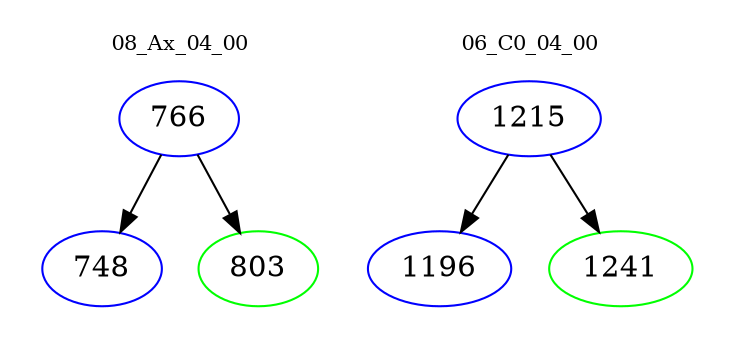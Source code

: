digraph{
subgraph cluster_0 {
color = white
label = "08_Ax_04_00";
fontsize=10;
T0_766 [label="766", color="blue"]
T0_766 -> T0_748 [color="black"]
T0_748 [label="748", color="blue"]
T0_766 -> T0_803 [color="black"]
T0_803 [label="803", color="green"]
}
subgraph cluster_1 {
color = white
label = "06_C0_04_00";
fontsize=10;
T1_1215 [label="1215", color="blue"]
T1_1215 -> T1_1196 [color="black"]
T1_1196 [label="1196", color="blue"]
T1_1215 -> T1_1241 [color="black"]
T1_1241 [label="1241", color="green"]
}
}
